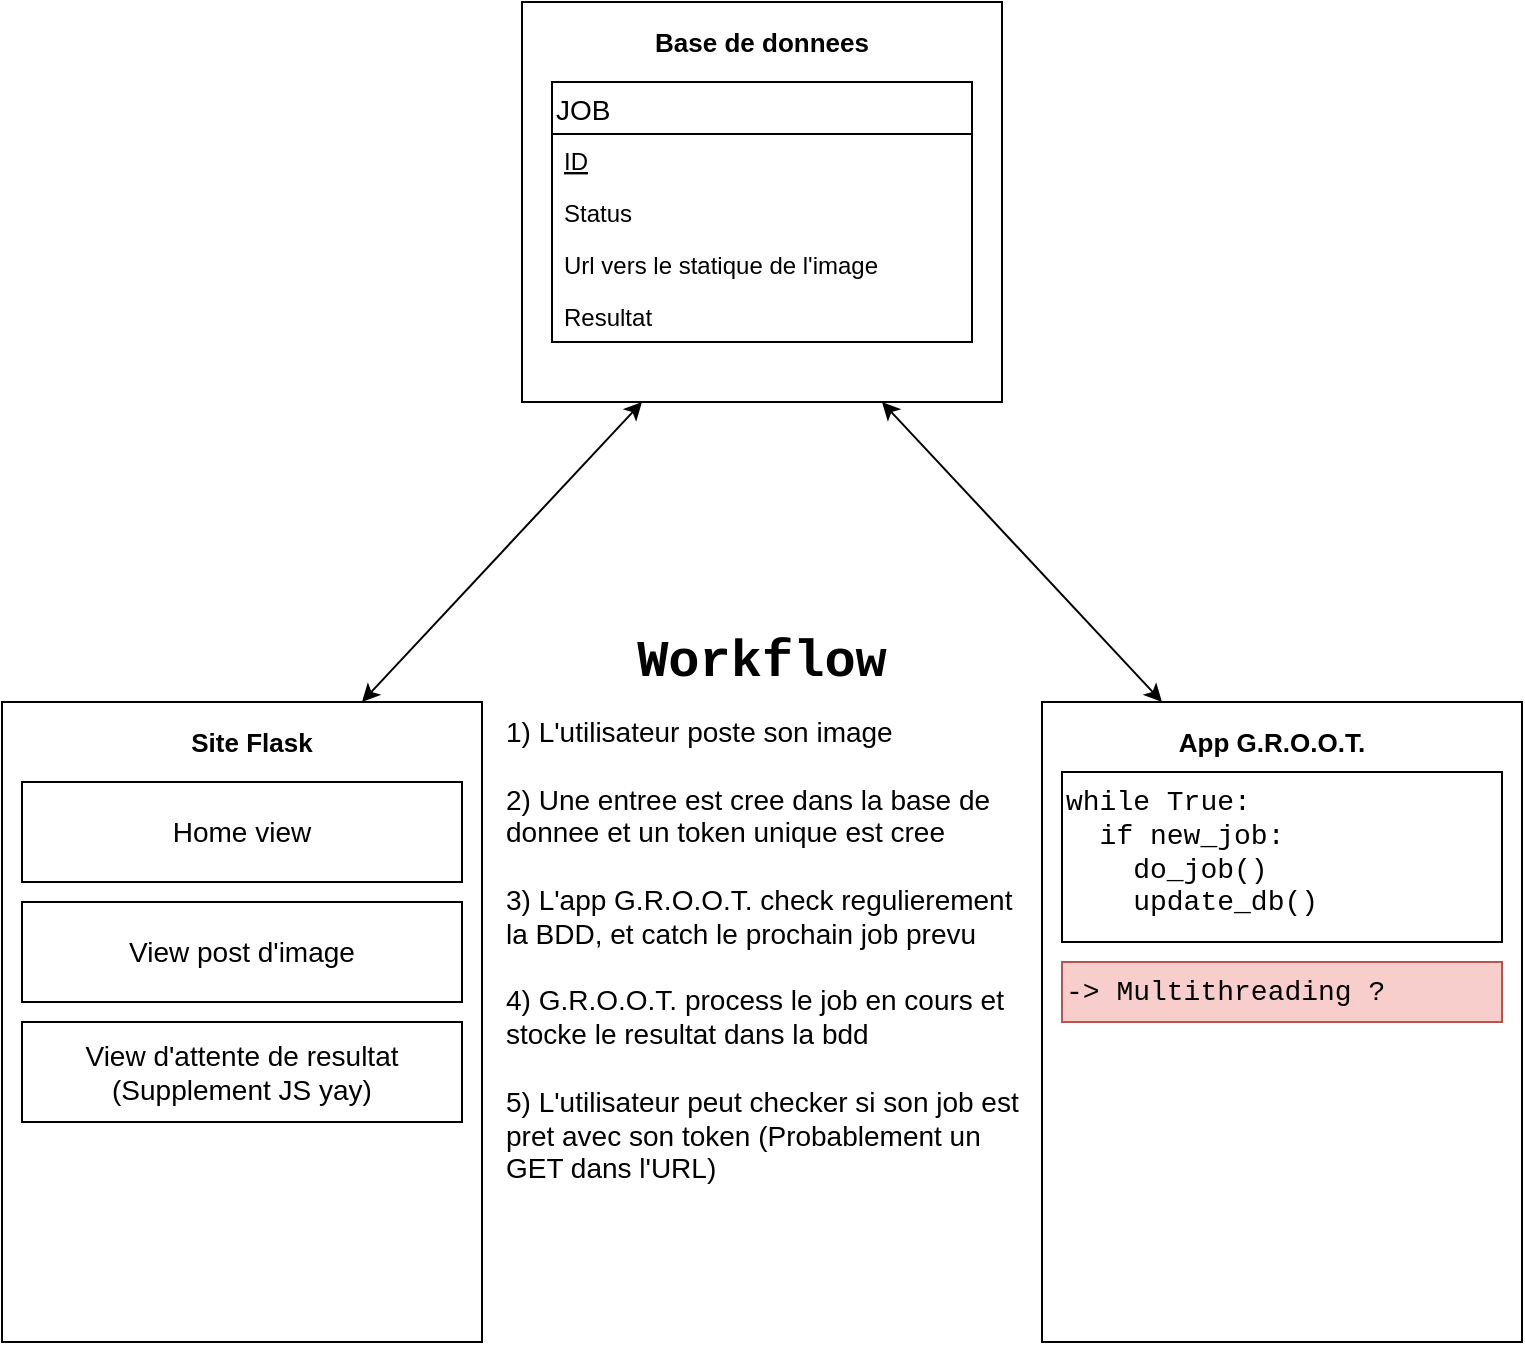 <mxfile version="14.2.9" type="device"><diagram id="fvyMfeCiA7-op-adAsQ9" name="Page-1"><mxGraphModel dx="2044" dy="1102" grid="1" gridSize="10" guides="1" tooltips="1" connect="1" arrows="1" fold="1" page="1" pageScale="1" pageWidth="827" pageHeight="1169" math="0" shadow="0"><root><mxCell id="0"/><mxCell id="1" parent="0"/><mxCell id="p6-3GJb4Y0rB9auRObWj-1" value="" style="rounded=0;whiteSpace=wrap;html=1;" vertex="1" parent="1"><mxGeometry x="80" y="480" width="240" height="320" as="geometry"/></mxCell><mxCell id="p6-3GJb4Y0rB9auRObWj-2" value="Site Flask" style="text;html=1;strokeColor=none;fillColor=none;align=center;verticalAlign=middle;whiteSpace=wrap;rounded=0;fontSize=13;fontStyle=1" vertex="1" parent="1"><mxGeometry x="110" y="490" width="190" height="20" as="geometry"/></mxCell><mxCell id="p6-3GJb4Y0rB9auRObWj-3" value="" style="rounded=0;whiteSpace=wrap;html=1;" vertex="1" parent="1"><mxGeometry x="340" y="130" width="240" height="200" as="geometry"/></mxCell><mxCell id="p6-3GJb4Y0rB9auRObWj-4" value="Base de donnees" style="text;html=1;strokeColor=none;fillColor=none;align=center;verticalAlign=middle;whiteSpace=wrap;rounded=0;fontSize=13;fontStyle=1" vertex="1" parent="1"><mxGeometry x="360" y="140" width="200" height="20" as="geometry"/></mxCell><mxCell id="p6-3GJb4Y0rB9auRObWj-5" value="" style="rounded=0;whiteSpace=wrap;html=1;" vertex="1" parent="1"><mxGeometry x="600" y="480" width="240" height="320" as="geometry"/></mxCell><mxCell id="p6-3GJb4Y0rB9auRObWj-6" value="App G.R.O.O.T." style="text;html=1;strokeColor=none;fillColor=none;align=center;verticalAlign=middle;whiteSpace=wrap;rounded=0;fontStyle=1;fontSize=13;" vertex="1" parent="1"><mxGeometry x="610" y="490" width="210" height="20" as="geometry"/></mxCell><mxCell id="p6-3GJb4Y0rB9auRObWj-7" value="" style="endArrow=classic;startArrow=classic;html=1;entryX=0.25;entryY=1;entryDx=0;entryDy=0;exitX=0.75;exitY=0;exitDx=0;exitDy=0;" edge="1" parent="1" source="p6-3GJb4Y0rB9auRObWj-1" target="p6-3GJb4Y0rB9auRObWj-3"><mxGeometry width="50" height="50" relative="1" as="geometry"><mxPoint x="250" y="460" as="sourcePoint"/><mxPoint x="300" y="410" as="targetPoint"/></mxGeometry></mxCell><mxCell id="p6-3GJb4Y0rB9auRObWj-8" value="" style="endArrow=classic;startArrow=classic;html=1;entryX=0.75;entryY=1;entryDx=0;entryDy=0;exitX=0.25;exitY=0;exitDx=0;exitDy=0;" edge="1" parent="1" source="p6-3GJb4Y0rB9auRObWj-5" target="p6-3GJb4Y0rB9auRObWj-3"><mxGeometry width="50" height="50" relative="1" as="geometry"><mxPoint x="490" y="500" as="sourcePoint"/><mxPoint x="540" y="450" as="targetPoint"/></mxGeometry></mxCell><mxCell id="p6-3GJb4Y0rB9auRObWj-9" value="&lt;div style=&quot;font-size: 14px;&quot;&gt;1) L'utilisateur poste son image&lt;/div&gt;&lt;div style=&quot;font-size: 14px;&quot;&gt;&lt;br style=&quot;font-size: 14px;&quot;&gt;&lt;/div&gt;&lt;div style=&quot;font-size: 14px;&quot;&gt;2) Une entree est cree dans la base de donnee et un token unique est cree&lt;/div&gt;&lt;div style=&quot;font-size: 14px;&quot;&gt;&lt;br style=&quot;font-size: 14px;&quot;&gt;&lt;/div&gt;&lt;div style=&quot;font-size: 14px;&quot;&gt;3) L'app G.R.O.O.T. check regulierement la BDD, et catch le prochain job prevu&lt;/div&gt;&lt;div style=&quot;font-size: 14px;&quot;&gt;&lt;br style=&quot;font-size: 14px;&quot;&gt;&lt;/div&gt;&lt;div style=&quot;font-size: 14px;&quot;&gt;4) G.R.O.O.T. process le job en cours et stocke le resultat dans la bdd&lt;/div&gt;&lt;div style=&quot;font-size: 14px;&quot;&gt;&lt;br style=&quot;font-size: 14px;&quot;&gt;&lt;/div&gt;&lt;div style=&quot;font-size: 14px;&quot;&gt;5) L'utilisateur peut checker si son job est pret avec son token (Probablement un GET dans l'URL)&lt;br style=&quot;font-size: 14px;&quot;&gt;&lt;/div&gt;" style="text;html=1;strokeColor=none;fillColor=none;align=left;verticalAlign=top;whiteSpace=wrap;rounded=0;fontSize=14;" vertex="1" parent="1"><mxGeometry x="330" y="480" width="260" height="320" as="geometry"/></mxCell><mxCell id="p6-3GJb4Y0rB9auRObWj-11" value="JOB" style="swimlane;fontStyle=0;childLayout=stackLayout;horizontal=1;startSize=26;fillColor=none;horizontalStack=0;resizeParent=1;resizeParentMax=0;resizeLast=0;collapsible=1;marginBottom=0;fontSize=14;align=left;" vertex="1" parent="1"><mxGeometry x="355" y="170" width="210" height="130" as="geometry"/></mxCell><mxCell id="p6-3GJb4Y0rB9auRObWj-12" value="ID" style="text;strokeColor=none;fillColor=none;align=left;verticalAlign=top;spacingLeft=4;spacingRight=4;overflow=hidden;rotatable=0;points=[[0,0.5],[1,0.5]];portConstraint=eastwest;fontStyle=4" vertex="1" parent="p6-3GJb4Y0rB9auRObWj-11"><mxGeometry y="26" width="210" height="26" as="geometry"/></mxCell><mxCell id="p6-3GJb4Y0rB9auRObWj-13" value="Status" style="text;strokeColor=none;fillColor=none;align=left;verticalAlign=top;spacingLeft=4;spacingRight=4;overflow=hidden;rotatable=0;points=[[0,0.5],[1,0.5]];portConstraint=eastwest;" vertex="1" parent="p6-3GJb4Y0rB9auRObWj-11"><mxGeometry y="52" width="210" height="26" as="geometry"/></mxCell><mxCell id="p6-3GJb4Y0rB9auRObWj-14" value="Url vers le statique de l'image" style="text;strokeColor=none;fillColor=none;align=left;verticalAlign=top;spacingLeft=4;spacingRight=4;overflow=hidden;rotatable=0;points=[[0,0.5],[1,0.5]];portConstraint=eastwest;" vertex="1" parent="p6-3GJb4Y0rB9auRObWj-11"><mxGeometry y="78" width="210" height="26" as="geometry"/></mxCell><mxCell id="p6-3GJb4Y0rB9auRObWj-15" value="Resultat" style="text;strokeColor=none;fillColor=none;align=left;verticalAlign=top;spacingLeft=4;spacingRight=4;overflow=hidden;rotatable=0;points=[[0,0.5],[1,0.5]];portConstraint=eastwest;" vertex="1" parent="p6-3GJb4Y0rB9auRObWj-11"><mxGeometry y="104" width="210" height="26" as="geometry"/></mxCell><mxCell id="p6-3GJb4Y0rB9auRObWj-16" value="" style="rounded=0;whiteSpace=wrap;html=1;fontSize=14;align=left;" vertex="1" parent="1"><mxGeometry x="90" y="520" width="220" height="50" as="geometry"/></mxCell><mxCell id="p6-3GJb4Y0rB9auRObWj-17" value="Home view" style="text;html=1;strokeColor=none;fillColor=none;align=center;verticalAlign=middle;whiteSpace=wrap;rounded=0;fontSize=14;" vertex="1" parent="1"><mxGeometry x="90" y="530" width="220" height="30" as="geometry"/></mxCell><mxCell id="p6-3GJb4Y0rB9auRObWj-18" value="" style="rounded=0;whiteSpace=wrap;html=1;fontSize=14;align=left;" vertex="1" parent="1"><mxGeometry x="90" y="580" width="220" height="50" as="geometry"/></mxCell><mxCell id="p6-3GJb4Y0rB9auRObWj-19" value="View post d'image" style="text;html=1;strokeColor=none;fillColor=none;align=center;verticalAlign=middle;whiteSpace=wrap;rounded=0;fontSize=14;" vertex="1" parent="1"><mxGeometry x="90" y="590" width="220" height="30" as="geometry"/></mxCell><mxCell id="p6-3GJb4Y0rB9auRObWj-20" value="" style="rounded=0;whiteSpace=wrap;html=1;fontSize=14;align=left;" vertex="1" parent="1"><mxGeometry x="90" y="640" width="220" height="50" as="geometry"/></mxCell><mxCell id="p6-3GJb4Y0rB9auRObWj-21" value="View d'attente de resultat (Supplement JS yay)" style="text;html=1;strokeColor=none;fillColor=none;align=center;verticalAlign=middle;whiteSpace=wrap;rounded=0;fontSize=14;" vertex="1" parent="1"><mxGeometry x="90" y="650" width="220" height="30" as="geometry"/></mxCell><mxCell id="p6-3GJb4Y0rB9auRObWj-22" value="&lt;div&gt;while True:&lt;/div&gt;&lt;div&gt;&amp;nbsp; if new_job:&lt;/div&gt;&lt;div&gt;&amp;nbsp;&amp;nbsp;&amp;nbsp; do_job()&lt;/div&gt;&lt;div&gt;&amp;nbsp;&amp;nbsp;&amp;nbsp; update_db()&lt;/div&gt;" style="rounded=0;whiteSpace=wrap;html=1;fontSize=14;align=left;verticalAlign=top;fontFamily=Courier New;" vertex="1" parent="1"><mxGeometry x="610" y="515" width="220" height="85" as="geometry"/></mxCell><mxCell id="p6-3GJb4Y0rB9auRObWj-23" value="&lt;div&gt;-&amp;gt; Multithreading ?&lt;/div&gt;" style="rounded=0;whiteSpace=wrap;html=1;fontFamily=Courier New;fontSize=14;align=left;verticalAlign=top;fillColor=#f8cecc;strokeColor=#b85450;" vertex="1" parent="1"><mxGeometry x="610" y="610" width="220" height="30" as="geometry"/></mxCell><mxCell id="p6-3GJb4Y0rB9auRObWj-24" value="Workflow" style="text;html=1;strokeColor=none;fillColor=none;align=center;verticalAlign=middle;whiteSpace=wrap;rounded=0;fontFamily=Courier New;fontSize=26;fontStyle=1" vertex="1" parent="1"><mxGeometry x="330" y="440" width="260" height="40" as="geometry"/></mxCell></root></mxGraphModel></diagram></mxfile>